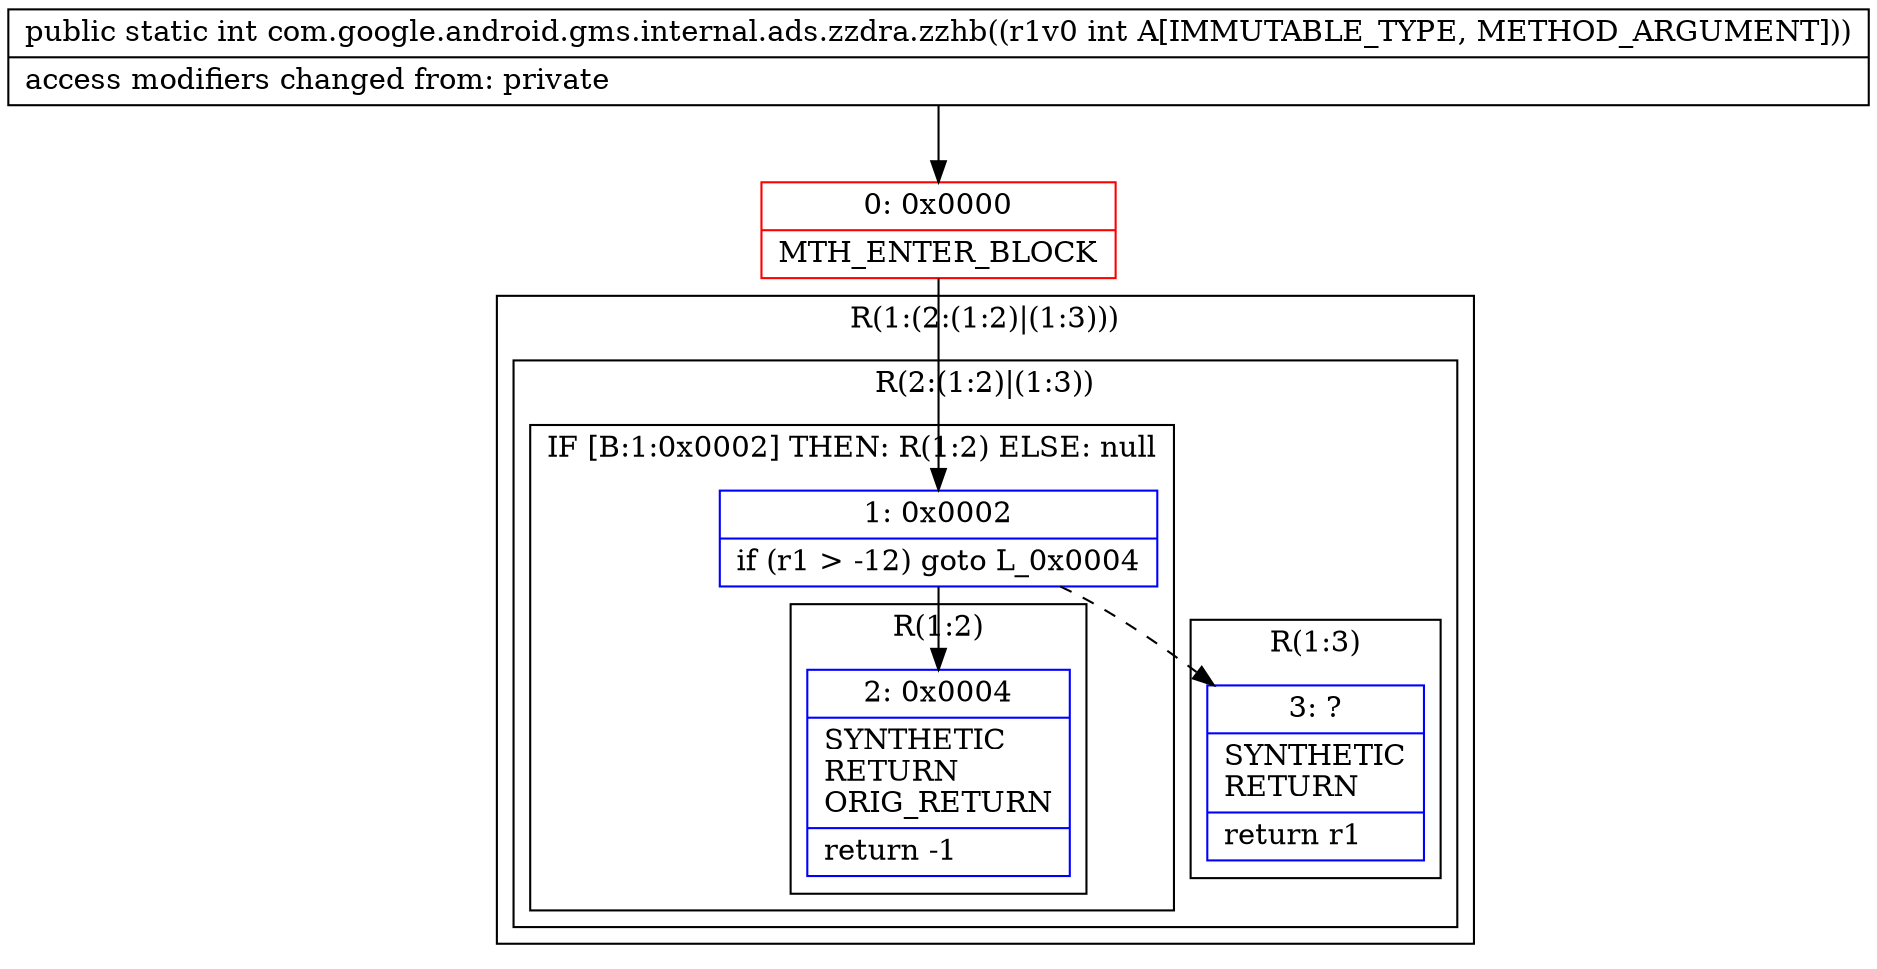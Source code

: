 digraph "CFG forcom.google.android.gms.internal.ads.zzdra.zzhb(I)I" {
subgraph cluster_Region_1170223781 {
label = "R(1:(2:(1:2)|(1:3)))";
node [shape=record,color=blue];
subgraph cluster_Region_493261241 {
label = "R(2:(1:2)|(1:3))";
node [shape=record,color=blue];
subgraph cluster_IfRegion_936406272 {
label = "IF [B:1:0x0002] THEN: R(1:2) ELSE: null";
node [shape=record,color=blue];
Node_1 [shape=record,label="{1\:\ 0x0002|if (r1 \> \-12) goto L_0x0004\l}"];
subgraph cluster_Region_1068817014 {
label = "R(1:2)";
node [shape=record,color=blue];
Node_2 [shape=record,label="{2\:\ 0x0004|SYNTHETIC\lRETURN\lORIG_RETURN\l|return \-1\l}"];
}
}
subgraph cluster_Region_2066055743 {
label = "R(1:3)";
node [shape=record,color=blue];
Node_3 [shape=record,label="{3\:\ ?|SYNTHETIC\lRETURN\l|return r1\l}"];
}
}
}
Node_0 [shape=record,color=red,label="{0\:\ 0x0000|MTH_ENTER_BLOCK\l}"];
MethodNode[shape=record,label="{public static int com.google.android.gms.internal.ads.zzdra.zzhb((r1v0 int A[IMMUTABLE_TYPE, METHOD_ARGUMENT]))  | access modifiers changed from: private\l}"];
MethodNode -> Node_0;
Node_1 -> Node_2;
Node_1 -> Node_3[style=dashed];
Node_0 -> Node_1;
}

